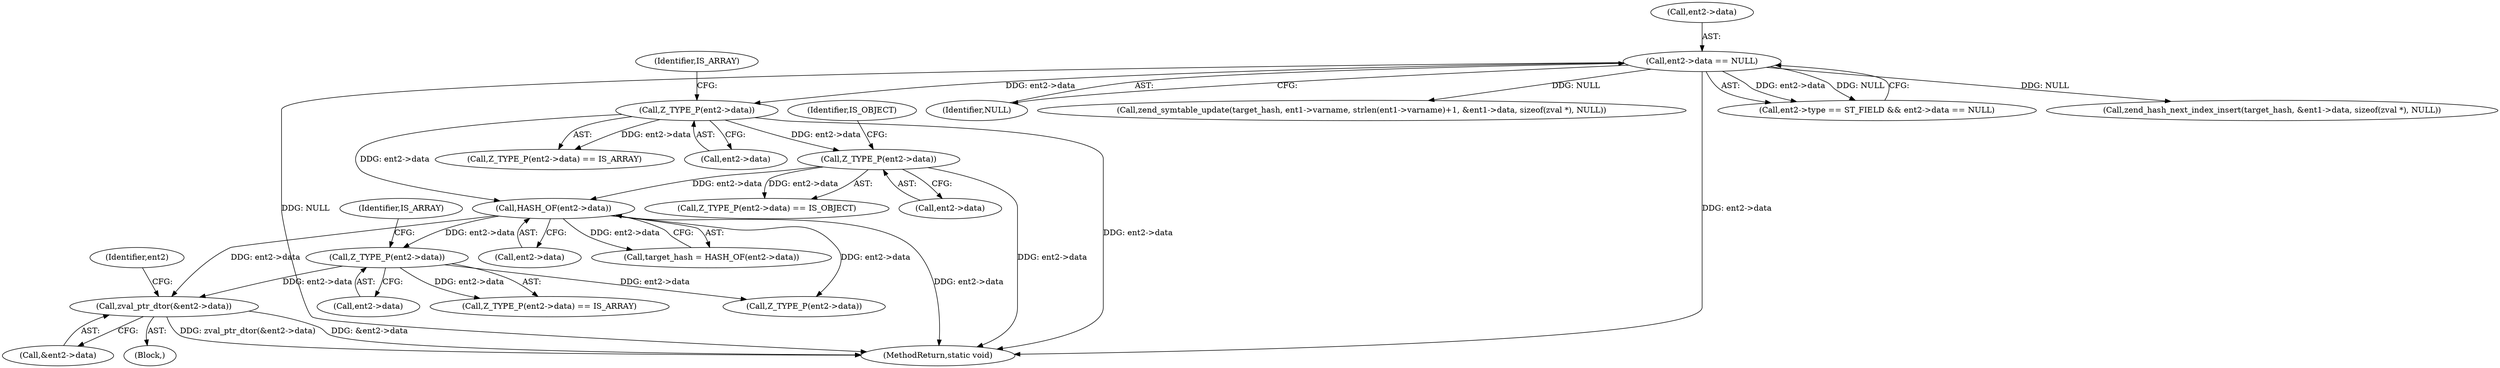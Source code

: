 digraph "0_php_b1bd4119bcafab6f9a8f84d92cd65eec3afeface@pointer" {
"1000395" [label="(Call,zval_ptr_dtor(&ent2->data))"];
"1000293" [label="(Call,HASH_OF(ent2->data))"];
"1000285" [label="(Call,Z_TYPE_P(ent2->data))"];
"1000279" [label="(Call,Z_TYPE_P(ent2->data))"];
"1000262" [label="(Call,ent2->data == NULL)"];
"1000329" [label="(Call,Z_TYPE_P(ent2->data))"];
"1000285" [label="(Call,Z_TYPE_P(ent2->data))"];
"1000528" [label="(MethodReturn,static void)"];
"1000395" [label="(Call,zval_ptr_dtor(&ent2->data))"];
"1000413" [label="(Call,Z_TYPE_P(ent2->data))"];
"1000294" [label="(Call,ent2->data)"];
"1000266" [label="(Identifier,NULL)"];
"1000284" [label="(Call,Z_TYPE_P(ent2->data) == IS_OBJECT)"];
"1000402" [label="(Identifier,ent2)"];
"1000286" [label="(Call,ent2->data)"];
"1000396" [label="(Call,&ent2->data)"];
"1000278" [label="(Call,Z_TYPE_P(ent2->data) == IS_ARRAY)"];
"1000451" [label="(Call,zend_symtable_update(target_hash, ent1->varname, strlen(ent1->varname)+1, &ent1->data, sizeof(zval *), NULL))"];
"1000333" [label="(Identifier,IS_ARRAY)"];
"1000289" [label="(Identifier,IS_OBJECT)"];
"1000329" [label="(Call,Z_TYPE_P(ent2->data))"];
"1000283" [label="(Identifier,IS_ARRAY)"];
"1000262" [label="(Call,ent2->data == NULL)"];
"1000263" [label="(Call,ent2->data)"];
"1000256" [label="(Call,ent2->type == ST_FIELD && ent2->data == NULL)"];
"1000330" [label="(Call,ent2->data)"];
"1000280" [label="(Call,ent2->data)"];
"1000279" [label="(Call,Z_TYPE_P(ent2->data))"];
"1000475" [label="(Call,zend_hash_next_index_insert(target_hash, &ent1->data, sizeof(zval *), NULL))"];
"1000291" [label="(Call,target_hash = HASH_OF(ent2->data))"];
"1000293" [label="(Call,HASH_OF(ent2->data))"];
"1000328" [label="(Call,Z_TYPE_P(ent2->data) == IS_ARRAY)"];
"1000334" [label="(Block,)"];
"1000395" -> "1000334"  [label="AST: "];
"1000395" -> "1000396"  [label="CFG: "];
"1000396" -> "1000395"  [label="AST: "];
"1000402" -> "1000395"  [label="CFG: "];
"1000395" -> "1000528"  [label="DDG: &ent2->data"];
"1000395" -> "1000528"  [label="DDG: zval_ptr_dtor(&ent2->data)"];
"1000293" -> "1000395"  [label="DDG: ent2->data"];
"1000329" -> "1000395"  [label="DDG: ent2->data"];
"1000293" -> "1000291"  [label="AST: "];
"1000293" -> "1000294"  [label="CFG: "];
"1000294" -> "1000293"  [label="AST: "];
"1000291" -> "1000293"  [label="CFG: "];
"1000293" -> "1000528"  [label="DDG: ent2->data"];
"1000293" -> "1000291"  [label="DDG: ent2->data"];
"1000285" -> "1000293"  [label="DDG: ent2->data"];
"1000279" -> "1000293"  [label="DDG: ent2->data"];
"1000293" -> "1000329"  [label="DDG: ent2->data"];
"1000293" -> "1000413"  [label="DDG: ent2->data"];
"1000285" -> "1000284"  [label="AST: "];
"1000285" -> "1000286"  [label="CFG: "];
"1000286" -> "1000285"  [label="AST: "];
"1000289" -> "1000285"  [label="CFG: "];
"1000285" -> "1000528"  [label="DDG: ent2->data"];
"1000285" -> "1000284"  [label="DDG: ent2->data"];
"1000279" -> "1000285"  [label="DDG: ent2->data"];
"1000279" -> "1000278"  [label="AST: "];
"1000279" -> "1000280"  [label="CFG: "];
"1000280" -> "1000279"  [label="AST: "];
"1000283" -> "1000279"  [label="CFG: "];
"1000279" -> "1000528"  [label="DDG: ent2->data"];
"1000279" -> "1000278"  [label="DDG: ent2->data"];
"1000262" -> "1000279"  [label="DDG: ent2->data"];
"1000262" -> "1000256"  [label="AST: "];
"1000262" -> "1000266"  [label="CFG: "];
"1000263" -> "1000262"  [label="AST: "];
"1000266" -> "1000262"  [label="AST: "];
"1000256" -> "1000262"  [label="CFG: "];
"1000262" -> "1000528"  [label="DDG: ent2->data"];
"1000262" -> "1000528"  [label="DDG: NULL"];
"1000262" -> "1000256"  [label="DDG: ent2->data"];
"1000262" -> "1000256"  [label="DDG: NULL"];
"1000262" -> "1000451"  [label="DDG: NULL"];
"1000262" -> "1000475"  [label="DDG: NULL"];
"1000329" -> "1000328"  [label="AST: "];
"1000329" -> "1000330"  [label="CFG: "];
"1000330" -> "1000329"  [label="AST: "];
"1000333" -> "1000329"  [label="CFG: "];
"1000329" -> "1000328"  [label="DDG: ent2->data"];
"1000329" -> "1000413"  [label="DDG: ent2->data"];
}
